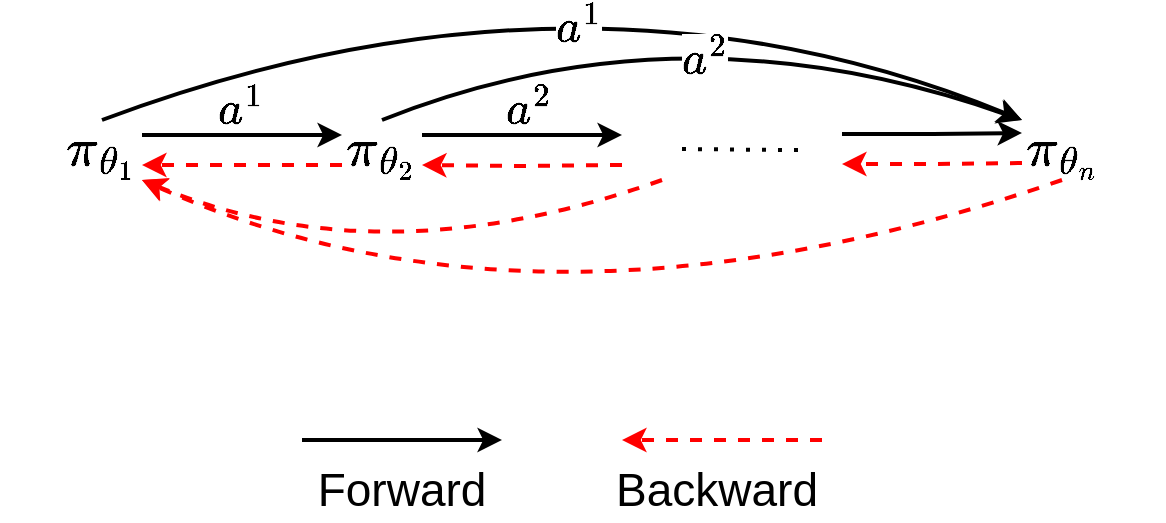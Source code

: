 <mxfile version="21.5.0" type="github">
  <diagram name="Page-1" id="WriZBPEa5ytxyu4HoaKR">
    <mxGraphModel dx="1360" dy="895" grid="1" gridSize="10" guides="1" tooltips="1" connect="1" arrows="1" fold="1" page="1" pageScale="1" pageWidth="850" pageHeight="1100" math="1" shadow="0">
      <root>
        <mxCell id="0" />
        <mxCell id="1" parent="0" />
        <mxCell id="GCteRZDLV6OiKR53HESX-5" style="edgeStyle=orthogonalEdgeStyle;rounded=0;orthogonalLoop=1;jettySize=auto;html=1;exitX=1;exitY=0.25;exitDx=0;exitDy=0;entryX=0;entryY=0.25;entryDx=0;entryDy=0;strokeWidth=2;" edge="1" parent="1" source="GCteRZDLV6OiKR53HESX-2" target="GCteRZDLV6OiKR53HESX-3">
          <mxGeometry relative="1" as="geometry" />
        </mxCell>
        <mxCell id="GCteRZDLV6OiKR53HESX-2" value="\( \pi_{\theta _{1}}&amp;nbsp; \)" style="text;html=1;strokeColor=none;fillColor=none;align=center;verticalAlign=middle;whiteSpace=wrap;rounded=0;strokeWidth=0;fontSize=23;" vertex="1" parent="1">
          <mxGeometry x="90" y="610" width="40" height="30" as="geometry" />
        </mxCell>
        <mxCell id="GCteRZDLV6OiKR53HESX-6" style="edgeStyle=orthogonalEdgeStyle;rounded=0;orthogonalLoop=1;jettySize=auto;html=1;exitX=0;exitY=0.75;exitDx=0;exitDy=0;entryX=1;entryY=0.75;entryDx=0;entryDy=0;strokeColor=#FF0000;dashed=1;strokeWidth=2;" edge="1" parent="1" source="GCteRZDLV6OiKR53HESX-3" target="GCteRZDLV6OiKR53HESX-2">
          <mxGeometry relative="1" as="geometry" />
        </mxCell>
        <mxCell id="GCteRZDLV6OiKR53HESX-8" style="edgeStyle=orthogonalEdgeStyle;rounded=0;orthogonalLoop=1;jettySize=auto;html=1;exitX=1;exitY=0.25;exitDx=0;exitDy=0;entryX=0;entryY=0.25;entryDx=0;entryDy=0;strokeWidth=2;" edge="1" parent="1" source="GCteRZDLV6OiKR53HESX-3">
          <mxGeometry relative="1" as="geometry">
            <mxPoint x="370" y="617.5" as="targetPoint" />
          </mxGeometry>
        </mxCell>
        <mxCell id="GCteRZDLV6OiKR53HESX-3" value="\( \pi_{\theta _{2}}&amp;nbsp; \)" style="text;html=1;strokeColor=none;fillColor=none;align=center;verticalAlign=middle;whiteSpace=wrap;rounded=0;strokeWidth=0;fontSize=23;" vertex="1" parent="1">
          <mxGeometry x="230" y="610" width="40" height="30" as="geometry" />
        </mxCell>
        <mxCell id="GCteRZDLV6OiKR53HESX-9" style="edgeStyle=orthogonalEdgeStyle;rounded=0;orthogonalLoop=1;jettySize=auto;html=1;exitX=0;exitY=0.75;exitDx=0;exitDy=0;entryX=1;entryY=0.75;entryDx=0;entryDy=0;strokeColor=#FF0000;dashed=1;strokeWidth=2;" edge="1" parent="1" target="GCteRZDLV6OiKR53HESX-3">
          <mxGeometry relative="1" as="geometry">
            <mxPoint x="370" y="632.5" as="sourcePoint" />
          </mxGeometry>
        </mxCell>
        <mxCell id="GCteRZDLV6OiKR53HESX-16" value="" style="curved=1;endArrow=classic;html=1;rounded=0;exitX=0.5;exitY=1;exitDx=0;exitDy=0;entryX=1;entryY=1;entryDx=0;entryDy=0;dashed=1;strokeColor=#FF0000;strokeWidth=2;" edge="1" parent="1" target="GCteRZDLV6OiKR53HESX-2">
          <mxGeometry width="50" height="50" relative="1" as="geometry">
            <mxPoint x="390" y="640" as="sourcePoint" />
            <mxPoint x="200" y="750" as="targetPoint" />
            <Array as="points">
              <mxPoint x="250" y="690" />
            </Array>
          </mxGeometry>
        </mxCell>
        <mxCell id="GCteRZDLV6OiKR53HESX-29" style="edgeStyle=orthogonalEdgeStyle;rounded=0;orthogonalLoop=1;jettySize=auto;html=1;exitX=0;exitY=0.25;exitDx=0;exitDy=0;startArrow=classic;startFill=1;endArrow=none;endFill=0;strokeWidth=2;" edge="1" parent="1">
          <mxGeometry relative="1" as="geometry">
            <mxPoint x="480" y="617" as="targetPoint" />
            <mxPoint x="570" y="616.5" as="sourcePoint" />
          </mxGeometry>
        </mxCell>
        <mxCell id="GCteRZDLV6OiKR53HESX-30" style="edgeStyle=orthogonalEdgeStyle;rounded=0;orthogonalLoop=1;jettySize=auto;html=1;exitX=0;exitY=0.75;exitDx=0;exitDy=0;strokeWidth=2;dashed=1;strokeColor=#FF0000;" edge="1" parent="1">
          <mxGeometry relative="1" as="geometry">
            <mxPoint x="480" y="632" as="targetPoint" />
            <mxPoint x="570" y="631.5" as="sourcePoint" />
          </mxGeometry>
        </mxCell>
        <mxCell id="GCteRZDLV6OiKR53HESX-18" value="\( \pi_{\theta _{n}}&amp;nbsp; \)" style="text;html=1;strokeColor=none;fillColor=none;align=center;verticalAlign=middle;whiteSpace=wrap;rounded=0;strokeWidth=0;fontSize=23;" vertex="1" parent="1">
          <mxGeometry x="570" y="610" width="40" height="30" as="geometry" />
        </mxCell>
        <mxCell id="GCteRZDLV6OiKR53HESX-19" value="" style="curved=1;endArrow=classic;html=1;rounded=0;exitX=0.5;exitY=0;exitDx=0;exitDy=0;entryX=0;entryY=0;entryDx=0;entryDy=0;strokeWidth=2;" edge="1" parent="1" source="GCteRZDLV6OiKR53HESX-2" target="GCteRZDLV6OiKR53HESX-18">
          <mxGeometry width="50" height="50" relative="1" as="geometry">
            <mxPoint x="310" y="590" as="sourcePoint" />
            <mxPoint x="570" y="590" as="targetPoint" />
            <Array as="points">
              <mxPoint x="350" y="520" />
            </Array>
          </mxGeometry>
        </mxCell>
        <mxCell id="GCteRZDLV6OiKR53HESX-37" value="\( a^1 \)" style="edgeLabel;html=1;align=center;verticalAlign=middle;resizable=0;points=[];fontSize=20;" vertex="1" connectable="0" parent="GCteRZDLV6OiKR53HESX-19">
          <mxGeometry x="-0.03" y="-39" relative="1" as="geometry">
            <mxPoint as="offset" />
          </mxGeometry>
        </mxCell>
        <mxCell id="GCteRZDLV6OiKR53HESX-20" value="" style="curved=1;endArrow=classic;html=1;rounded=0;exitX=0.5;exitY=1;exitDx=0;exitDy=0;entryX=1;entryY=1;entryDx=0;entryDy=0;dashed=1;strokeColor=#FF0000;strokeWidth=2;" edge="1" parent="1" source="GCteRZDLV6OiKR53HESX-18" target="GCteRZDLV6OiKR53HESX-2">
          <mxGeometry width="50" height="50" relative="1" as="geometry">
            <mxPoint x="120" y="790" as="sourcePoint" />
            <mxPoint x="580" y="790" as="targetPoint" />
            <Array as="points">
              <mxPoint x="330" y="730" />
            </Array>
          </mxGeometry>
        </mxCell>
        <mxCell id="GCteRZDLV6OiKR53HESX-21" value="" style="endArrow=none;dashed=1;html=1;dashPattern=1 3;strokeWidth=2;rounded=0;" edge="1" parent="1">
          <mxGeometry width="50" height="50" relative="1" as="geometry">
            <mxPoint x="400" y="624.5" as="sourcePoint" />
            <mxPoint x="460" y="625" as="targetPoint" />
            <Array as="points">
              <mxPoint x="450" y="625" />
            </Array>
          </mxGeometry>
        </mxCell>
        <mxCell id="GCteRZDLV6OiKR53HESX-23" style="edgeStyle=orthogonalEdgeStyle;rounded=0;orthogonalLoop=1;jettySize=auto;html=1;exitX=1;exitY=0.25;exitDx=0;exitDy=0;entryX=0;entryY=0.25;entryDx=0;entryDy=0;strokeWidth=2;" edge="1" parent="1">
          <mxGeometry relative="1" as="geometry">
            <mxPoint x="210" y="770" as="sourcePoint" />
            <mxPoint x="310" y="770" as="targetPoint" />
          </mxGeometry>
        </mxCell>
        <mxCell id="GCteRZDLV6OiKR53HESX-25" value="&lt;font style=&quot;font-size: 23px;&quot;&gt;Forward&lt;/font&gt;" style="text;html=1;strokeColor=none;fillColor=none;align=center;verticalAlign=middle;whiteSpace=wrap;rounded=0;fontSize=23;" vertex="1" parent="1">
          <mxGeometry x="220" y="780" width="80" height="30" as="geometry" />
        </mxCell>
        <mxCell id="GCteRZDLV6OiKR53HESX-26" style="edgeStyle=orthogonalEdgeStyle;rounded=0;orthogonalLoop=1;jettySize=auto;html=1;exitX=0;exitY=0.75;exitDx=0;exitDy=0;entryX=1;entryY=0.75;entryDx=0;entryDy=0;strokeColor=#FF0000;dashed=1;strokeWidth=2;" edge="1" parent="1">
          <mxGeometry relative="1" as="geometry">
            <mxPoint x="470" y="770" as="sourcePoint" />
            <mxPoint x="370" y="770" as="targetPoint" />
          </mxGeometry>
        </mxCell>
        <mxCell id="GCteRZDLV6OiKR53HESX-27" value="&lt;font style=&quot;font-size: 23px;&quot;&gt;Backward&lt;/font&gt;" style="text;html=1;strokeColor=none;fillColor=none;align=center;verticalAlign=middle;whiteSpace=wrap;rounded=0;" vertex="1" parent="1">
          <mxGeometry x="360" y="780" width="115" height="30" as="geometry" />
        </mxCell>
        <mxCell id="GCteRZDLV6OiKR53HESX-31" value="" style="curved=1;endArrow=classic;html=1;rounded=0;exitX=0.5;exitY=0;exitDx=0;exitDy=0;entryX=0;entryY=0;entryDx=0;entryDy=0;strokeWidth=2;" edge="1" parent="1" source="GCteRZDLV6OiKR53HESX-3" target="GCteRZDLV6OiKR53HESX-18">
          <mxGeometry width="50" height="50" relative="1" as="geometry">
            <mxPoint x="80" y="560" as="sourcePoint" />
            <mxPoint x="540" y="560" as="targetPoint" />
            <Array as="points">
              <mxPoint x="400" y="550" />
            </Array>
          </mxGeometry>
        </mxCell>
        <mxCell id="GCteRZDLV6OiKR53HESX-38" value="\( a^2 \)" style="edgeLabel;html=1;align=center;verticalAlign=middle;resizable=0;points=[];fontSize=20;" vertex="1" connectable="0" parent="GCteRZDLV6OiKR53HESX-31">
          <mxGeometry x="0.068" y="-23" relative="1" as="geometry">
            <mxPoint x="-1" as="offset" />
          </mxGeometry>
        </mxCell>
        <mxCell id="GCteRZDLV6OiKR53HESX-34" value="\( a^1 \)" style="text;html=1;strokeColor=none;fillColor=none;align=center;verticalAlign=middle;whiteSpace=wrap;rounded=0;fontSize=20;" vertex="1" parent="1">
          <mxGeometry x="170" y="594" width="20" height="20" as="geometry" />
        </mxCell>
        <mxCell id="GCteRZDLV6OiKR53HESX-35" value="\( a^2 \)" style="text;html=1;strokeColor=none;fillColor=none;align=center;verticalAlign=middle;whiteSpace=wrap;rounded=0;fontSize=20;" vertex="1" parent="1">
          <mxGeometry x="312" y="591" width="22.5" height="26" as="geometry" />
        </mxCell>
      </root>
    </mxGraphModel>
  </diagram>
</mxfile>
